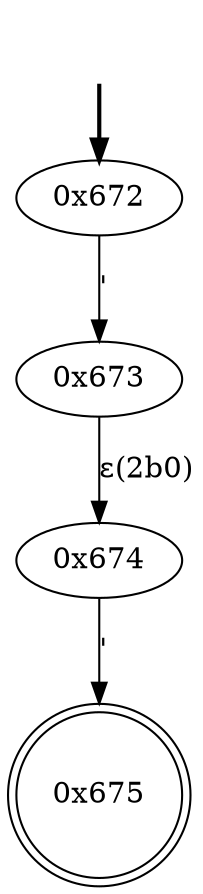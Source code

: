 digraph {
	fake [style=invisible]
	"0x672" [root=true]
	"0x673"
	"0x674"
	"0x675" [shape=doublecircle]
	fake -> "0x672" [style=bold]
	"0x672" -> "0x673" [label="'"]
	"0x674" -> "0x675" [label="'"]
	"0x673" -> "0x674" [label="ε(2b0)"]
}
